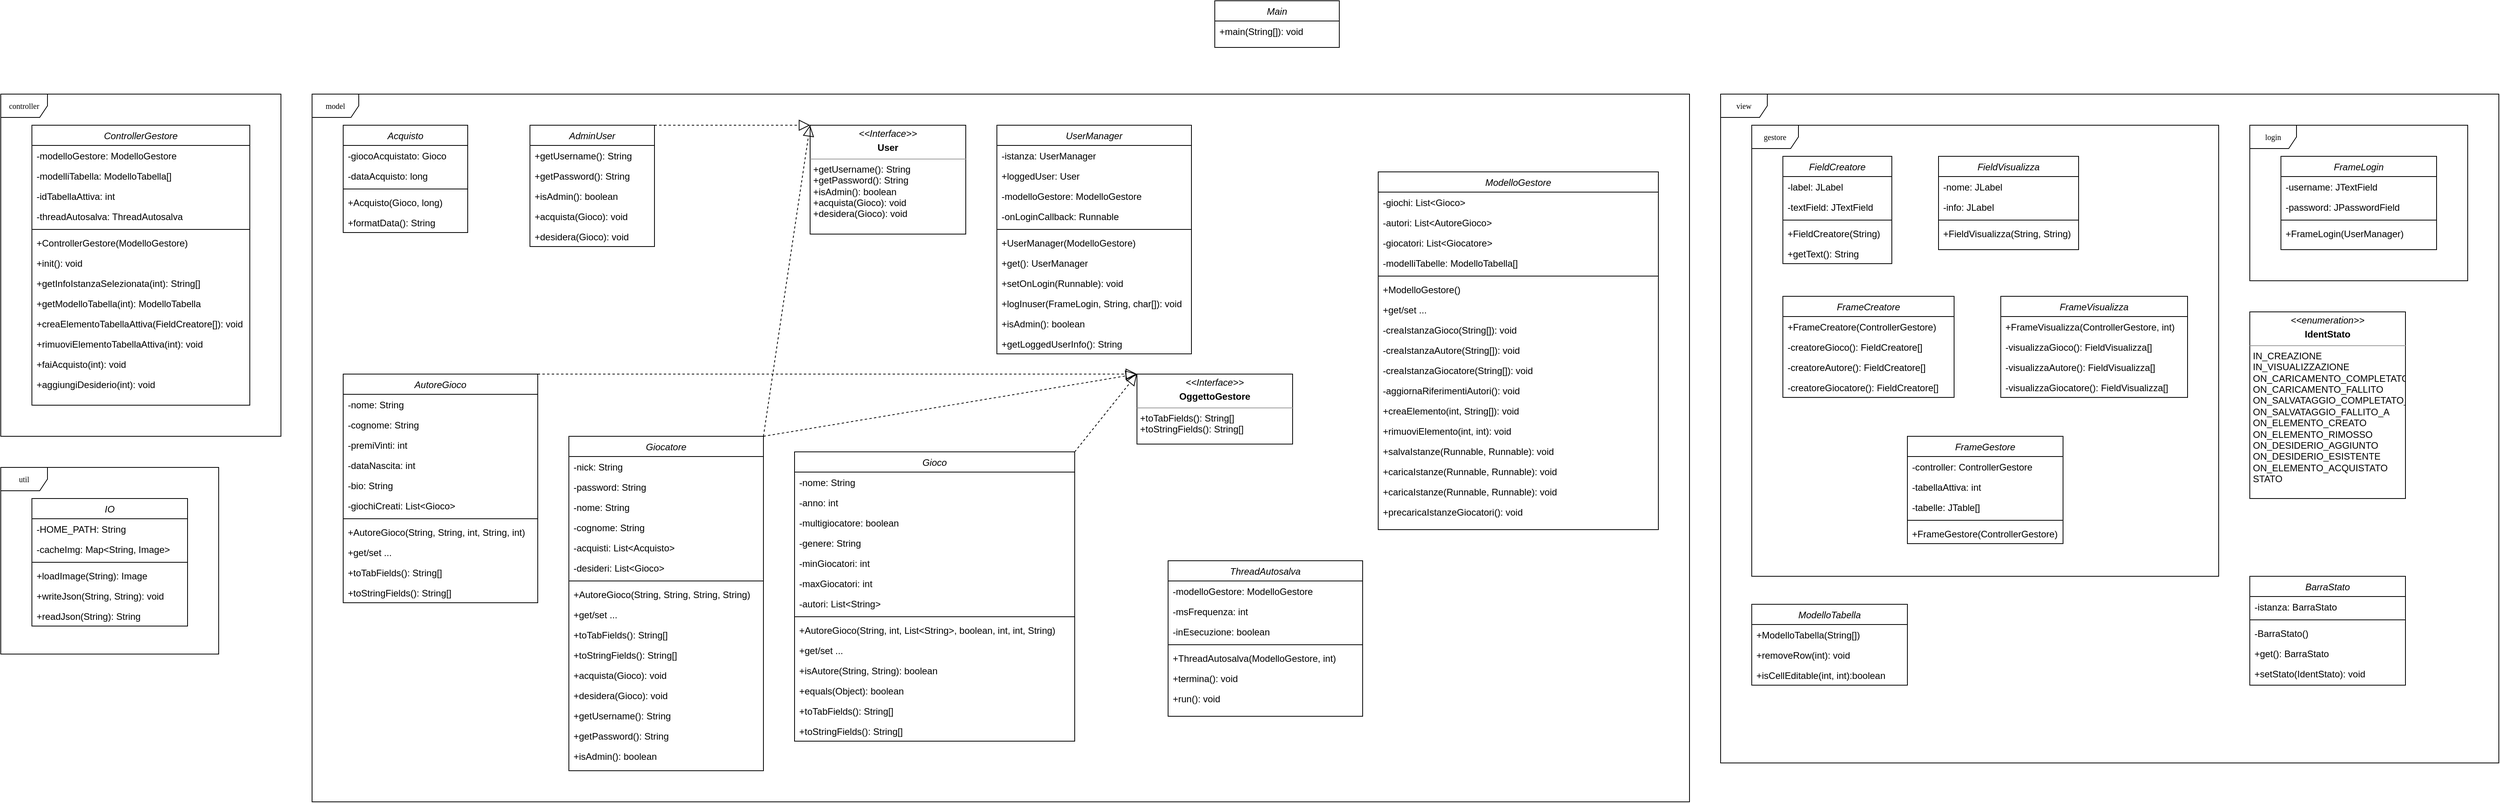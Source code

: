 <mxfile version="21.6.5" type="device">
  <diagram name="Page-1" id="c4acf3e9-155e-7222-9cf6-157b1a14988f">
    <mxGraphModel dx="4120" dy="2102" grid="1" gridSize="10" guides="1" tooltips="1" connect="1" arrows="1" fold="1" page="1" pageScale="1" pageWidth="850" pageHeight="1100" background="none" math="0" shadow="0">
      <root>
        <mxCell id="0" />
        <mxCell id="1" parent="0" />
        <mxCell id="17acba5748e5396b-1" value="view" style="shape=umlFrame;whiteSpace=wrap;html=1;rounded=0;shadow=0;comic=0;labelBackgroundColor=none;strokeWidth=1;fontFamily=Verdana;fontSize=10;align=center;" parent="1" vertex="1">
          <mxGeometry x="2310" y="160" width="1000" height="860" as="geometry" />
        </mxCell>
        <mxCell id="V0L1piygFVYsYo5sQdoZ-9" value="model" style="shape=umlFrame;whiteSpace=wrap;html=1;rounded=0;shadow=0;comic=0;labelBackgroundColor=none;strokeWidth=1;fontFamily=Verdana;fontSize=10;align=center;" vertex="1" parent="1">
          <mxGeometry x="500" y="160" width="1770" height="910" as="geometry" />
        </mxCell>
        <mxCell id="V0L1piygFVYsYo5sQdoZ-10" value="controller" style="shape=umlFrame;whiteSpace=wrap;html=1;rounded=0;shadow=0;comic=0;labelBackgroundColor=none;strokeWidth=1;fontFamily=Verdana;fontSize=10;align=center;" vertex="1" parent="1">
          <mxGeometry x="100" y="160" width="360" height="440" as="geometry" />
        </mxCell>
        <mxCell id="V0L1piygFVYsYo5sQdoZ-11" value="util" style="shape=umlFrame;whiteSpace=wrap;html=1;rounded=0;shadow=0;comic=0;labelBackgroundColor=none;strokeWidth=1;fontFamily=Verdana;fontSize=10;align=center;" vertex="1" parent="1">
          <mxGeometry x="100" y="640" width="280" height="240" as="geometry" />
        </mxCell>
        <mxCell id="V0L1piygFVYsYo5sQdoZ-12" value="gestore" style="shape=umlFrame;whiteSpace=wrap;html=1;rounded=0;shadow=0;comic=0;labelBackgroundColor=none;strokeWidth=1;fontFamily=Verdana;fontSize=10;align=center;" vertex="1" parent="1">
          <mxGeometry x="2350" y="200" width="600" height="580" as="geometry" />
        </mxCell>
        <mxCell id="V0L1piygFVYsYo5sQdoZ-13" value="login" style="shape=umlFrame;whiteSpace=wrap;html=1;rounded=0;shadow=0;comic=0;labelBackgroundColor=none;strokeWidth=1;fontFamily=Verdana;fontSize=10;align=center;" vertex="1" parent="1">
          <mxGeometry x="2990" y="200" width="280" height="200" as="geometry" />
        </mxCell>
        <mxCell id="V0L1piygFVYsYo5sQdoZ-24" value="Main" style="swimlane;fontStyle=2;align=center;verticalAlign=top;childLayout=stackLayout;horizontal=1;startSize=26;horizontalStack=0;resizeParent=1;resizeLast=0;collapsible=1;marginBottom=0;rounded=0;shadow=0;strokeWidth=1;" vertex="1" parent="1">
          <mxGeometry x="1660" y="40" width="160" height="60" as="geometry">
            <mxRectangle x="230" y="140" width="160" height="26" as="alternateBounds" />
          </mxGeometry>
        </mxCell>
        <mxCell id="V0L1piygFVYsYo5sQdoZ-28" value="+main(String[]): void" style="text;align=left;verticalAlign=top;spacingLeft=4;spacingRight=4;overflow=hidden;rotatable=0;points=[[0,0.5],[1,0.5]];portConstraint=eastwest;" vertex="1" parent="V0L1piygFVYsYo5sQdoZ-24">
          <mxGeometry y="26" width="160" height="26" as="geometry" />
        </mxCell>
        <mxCell id="V0L1piygFVYsYo5sQdoZ-29" value="ControllerGestore" style="swimlane;fontStyle=2;align=center;verticalAlign=top;childLayout=stackLayout;horizontal=1;startSize=26;horizontalStack=0;resizeParent=1;resizeLast=0;collapsible=1;marginBottom=0;rounded=0;shadow=0;strokeWidth=1;" vertex="1" parent="1">
          <mxGeometry x="140" y="200" width="280" height="360" as="geometry">
            <mxRectangle x="230" y="140" width="160" height="26" as="alternateBounds" />
          </mxGeometry>
        </mxCell>
        <mxCell id="V0L1piygFVYsYo5sQdoZ-30" value="-modelloGestore: ModelloGestore" style="text;align=left;verticalAlign=top;spacingLeft=4;spacingRight=4;overflow=hidden;rotatable=0;points=[[0,0.5],[1,0.5]];portConstraint=eastwest;" vertex="1" parent="V0L1piygFVYsYo5sQdoZ-29">
          <mxGeometry y="26" width="280" height="26" as="geometry" />
        </mxCell>
        <mxCell id="V0L1piygFVYsYo5sQdoZ-31" value="-modelliTabella: ModelloTabella[]" style="text;align=left;verticalAlign=top;spacingLeft=4;spacingRight=4;overflow=hidden;rotatable=0;points=[[0,0.5],[1,0.5]];portConstraint=eastwest;rounded=0;shadow=0;html=0;" vertex="1" parent="V0L1piygFVYsYo5sQdoZ-29">
          <mxGeometry y="52" width="280" height="26" as="geometry" />
        </mxCell>
        <mxCell id="V0L1piygFVYsYo5sQdoZ-34" value="-idTabellaAttiva: int" style="text;align=left;verticalAlign=top;spacingLeft=4;spacingRight=4;overflow=hidden;rotatable=0;points=[[0,0.5],[1,0.5]];portConstraint=eastwest;rounded=0;shadow=0;html=0;" vertex="1" parent="V0L1piygFVYsYo5sQdoZ-29">
          <mxGeometry y="78" width="280" height="26" as="geometry" />
        </mxCell>
        <mxCell id="V0L1piygFVYsYo5sQdoZ-35" value="-threadAutosalva: ThreadAutosalva" style="text;align=left;verticalAlign=top;spacingLeft=4;spacingRight=4;overflow=hidden;rotatable=0;points=[[0,0.5],[1,0.5]];portConstraint=eastwest;rounded=0;shadow=0;html=0;" vertex="1" parent="V0L1piygFVYsYo5sQdoZ-29">
          <mxGeometry y="104" width="280" height="26" as="geometry" />
        </mxCell>
        <mxCell id="V0L1piygFVYsYo5sQdoZ-32" value="" style="line;html=1;strokeWidth=1;align=left;verticalAlign=middle;spacingTop=-1;spacingLeft=3;spacingRight=3;rotatable=0;labelPosition=right;points=[];portConstraint=eastwest;" vertex="1" parent="V0L1piygFVYsYo5sQdoZ-29">
          <mxGeometry y="130" width="280" height="8" as="geometry" />
        </mxCell>
        <mxCell id="V0L1piygFVYsYo5sQdoZ-33" value="+ControllerGestore(ModelloGestore)" style="text;align=left;verticalAlign=top;spacingLeft=4;spacingRight=4;overflow=hidden;rotatable=0;points=[[0,0.5],[1,0.5]];portConstraint=eastwest;" vertex="1" parent="V0L1piygFVYsYo5sQdoZ-29">
          <mxGeometry y="138" width="280" height="26" as="geometry" />
        </mxCell>
        <mxCell id="V0L1piygFVYsYo5sQdoZ-36" value="+init(): void" style="text;align=left;verticalAlign=top;spacingLeft=4;spacingRight=4;overflow=hidden;rotatable=0;points=[[0,0.5],[1,0.5]];portConstraint=eastwest;" vertex="1" parent="V0L1piygFVYsYo5sQdoZ-29">
          <mxGeometry y="164" width="280" height="26" as="geometry" />
        </mxCell>
        <mxCell id="V0L1piygFVYsYo5sQdoZ-38" value="+getInfoIstanzaSelezionata(int): String[]" style="text;align=left;verticalAlign=top;spacingLeft=4;spacingRight=4;overflow=hidden;rotatable=0;points=[[0,0.5],[1,0.5]];portConstraint=eastwest;" vertex="1" parent="V0L1piygFVYsYo5sQdoZ-29">
          <mxGeometry y="190" width="280" height="26" as="geometry" />
        </mxCell>
        <mxCell id="V0L1piygFVYsYo5sQdoZ-39" value="+getModelloTabella(int): ModelloTabella" style="text;align=left;verticalAlign=top;spacingLeft=4;spacingRight=4;overflow=hidden;rotatable=0;points=[[0,0.5],[1,0.5]];portConstraint=eastwest;" vertex="1" parent="V0L1piygFVYsYo5sQdoZ-29">
          <mxGeometry y="216" width="280" height="26" as="geometry" />
        </mxCell>
        <mxCell id="V0L1piygFVYsYo5sQdoZ-40" value="+creaElementoTabellaAttiva(FieldCreatore[]): void" style="text;align=left;verticalAlign=top;spacingLeft=4;spacingRight=4;overflow=hidden;rotatable=0;points=[[0,0.5],[1,0.5]];portConstraint=eastwest;" vertex="1" parent="V0L1piygFVYsYo5sQdoZ-29">
          <mxGeometry y="242" width="280" height="26" as="geometry" />
        </mxCell>
        <mxCell id="V0L1piygFVYsYo5sQdoZ-43" value="+rimuoviElementoTabellaAttiva(int): void" style="text;align=left;verticalAlign=top;spacingLeft=4;spacingRight=4;overflow=hidden;rotatable=0;points=[[0,0.5],[1,0.5]];portConstraint=eastwest;" vertex="1" parent="V0L1piygFVYsYo5sQdoZ-29">
          <mxGeometry y="268" width="280" height="26" as="geometry" />
        </mxCell>
        <mxCell id="V0L1piygFVYsYo5sQdoZ-44" value="+faiAcquisto(int): void" style="text;align=left;verticalAlign=top;spacingLeft=4;spacingRight=4;overflow=hidden;rotatable=0;points=[[0,0.5],[1,0.5]];portConstraint=eastwest;" vertex="1" parent="V0L1piygFVYsYo5sQdoZ-29">
          <mxGeometry y="294" width="280" height="26" as="geometry" />
        </mxCell>
        <mxCell id="V0L1piygFVYsYo5sQdoZ-45" value="+aggiungiDesiderio(int): void" style="text;align=left;verticalAlign=top;spacingLeft=4;spacingRight=4;overflow=hidden;rotatable=0;points=[[0,0.5],[1,0.5]];portConstraint=eastwest;" vertex="1" parent="V0L1piygFVYsYo5sQdoZ-29">
          <mxGeometry y="320" width="280" height="26" as="geometry" />
        </mxCell>
        <mxCell id="V0L1piygFVYsYo5sQdoZ-46" value="Acquisto" style="swimlane;fontStyle=2;align=center;verticalAlign=top;childLayout=stackLayout;horizontal=1;startSize=26;horizontalStack=0;resizeParent=1;resizeLast=0;collapsible=1;marginBottom=0;rounded=0;shadow=0;strokeWidth=1;" vertex="1" parent="1">
          <mxGeometry x="540" y="200" width="160" height="138" as="geometry">
            <mxRectangle x="230" y="140" width="160" height="26" as="alternateBounds" />
          </mxGeometry>
        </mxCell>
        <mxCell id="V0L1piygFVYsYo5sQdoZ-47" value="-giocoAcquistato: Gioco" style="text;align=left;verticalAlign=top;spacingLeft=4;spacingRight=4;overflow=hidden;rotatable=0;points=[[0,0.5],[1,0.5]];portConstraint=eastwest;" vertex="1" parent="V0L1piygFVYsYo5sQdoZ-46">
          <mxGeometry y="26" width="160" height="26" as="geometry" />
        </mxCell>
        <mxCell id="V0L1piygFVYsYo5sQdoZ-48" value="-dataAcquisto: long" style="text;align=left;verticalAlign=top;spacingLeft=4;spacingRight=4;overflow=hidden;rotatable=0;points=[[0,0.5],[1,0.5]];portConstraint=eastwest;rounded=0;shadow=0;html=0;" vertex="1" parent="V0L1piygFVYsYo5sQdoZ-46">
          <mxGeometry y="52" width="160" height="26" as="geometry" />
        </mxCell>
        <mxCell id="V0L1piygFVYsYo5sQdoZ-49" value="" style="line;html=1;strokeWidth=1;align=left;verticalAlign=middle;spacingTop=-1;spacingLeft=3;spacingRight=3;rotatable=0;labelPosition=right;points=[];portConstraint=eastwest;" vertex="1" parent="V0L1piygFVYsYo5sQdoZ-46">
          <mxGeometry y="78" width="160" height="8" as="geometry" />
        </mxCell>
        <mxCell id="V0L1piygFVYsYo5sQdoZ-50" value="+Acquisto(Gioco, long)" style="text;align=left;verticalAlign=top;spacingLeft=4;spacingRight=4;overflow=hidden;rotatable=0;points=[[0,0.5],[1,0.5]];portConstraint=eastwest;" vertex="1" parent="V0L1piygFVYsYo5sQdoZ-46">
          <mxGeometry y="86" width="160" height="26" as="geometry" />
        </mxCell>
        <mxCell id="V0L1piygFVYsYo5sQdoZ-51" value="+formatData(): String" style="text;align=left;verticalAlign=top;spacingLeft=4;spacingRight=4;overflow=hidden;rotatable=0;points=[[0,0.5],[1,0.5]];portConstraint=eastwest;" vertex="1" parent="V0L1piygFVYsYo5sQdoZ-46">
          <mxGeometry y="112" width="160" height="26" as="geometry" />
        </mxCell>
        <mxCell id="V0L1piygFVYsYo5sQdoZ-53" value="AdminUser" style="swimlane;fontStyle=2;align=center;verticalAlign=top;childLayout=stackLayout;horizontal=1;startSize=26;horizontalStack=0;resizeParent=1;resizeLast=0;collapsible=1;marginBottom=0;rounded=0;shadow=0;strokeWidth=1;" vertex="1" parent="1">
          <mxGeometry x="780" y="200" width="160" height="156" as="geometry">
            <mxRectangle x="230" y="140" width="160" height="26" as="alternateBounds" />
          </mxGeometry>
        </mxCell>
        <mxCell id="V0L1piygFVYsYo5sQdoZ-57" value="+getUsername(): String" style="text;align=left;verticalAlign=top;spacingLeft=4;spacingRight=4;overflow=hidden;rotatable=0;points=[[0,0.5],[1,0.5]];portConstraint=eastwest;" vertex="1" parent="V0L1piygFVYsYo5sQdoZ-53">
          <mxGeometry y="26" width="160" height="26" as="geometry" />
        </mxCell>
        <mxCell id="V0L1piygFVYsYo5sQdoZ-58" value="+getPassword(): String" style="text;align=left;verticalAlign=top;spacingLeft=4;spacingRight=4;overflow=hidden;rotatable=0;points=[[0,0.5],[1,0.5]];portConstraint=eastwest;" vertex="1" parent="V0L1piygFVYsYo5sQdoZ-53">
          <mxGeometry y="52" width="160" height="26" as="geometry" />
        </mxCell>
        <mxCell id="V0L1piygFVYsYo5sQdoZ-61" value="+isAdmin(): boolean" style="text;align=left;verticalAlign=top;spacingLeft=4;spacingRight=4;overflow=hidden;rotatable=0;points=[[0,0.5],[1,0.5]];portConstraint=eastwest;" vertex="1" parent="V0L1piygFVYsYo5sQdoZ-53">
          <mxGeometry y="78" width="160" height="26" as="geometry" />
        </mxCell>
        <mxCell id="V0L1piygFVYsYo5sQdoZ-62" value="+acquista(Gioco): void" style="text;align=left;verticalAlign=top;spacingLeft=4;spacingRight=4;overflow=hidden;rotatable=0;points=[[0,0.5],[1,0.5]];portConstraint=eastwest;" vertex="1" parent="V0L1piygFVYsYo5sQdoZ-53">
          <mxGeometry y="104" width="160" height="26" as="geometry" />
        </mxCell>
        <mxCell id="V0L1piygFVYsYo5sQdoZ-63" value="+desidera(Gioco): void" style="text;align=left;verticalAlign=top;spacingLeft=4;spacingRight=4;overflow=hidden;rotatable=0;points=[[0,0.5],[1,0.5]];portConstraint=eastwest;" vertex="1" parent="V0L1piygFVYsYo5sQdoZ-53">
          <mxGeometry y="130" width="160" height="26" as="geometry" />
        </mxCell>
        <mxCell id="V0L1piygFVYsYo5sQdoZ-59" value="&lt;p style=&quot;margin:0px;margin-top:4px;text-align:center;&quot;&gt;&lt;i&gt;&amp;lt;&amp;lt;Interface&amp;gt;&amp;gt;&lt;/i&gt;&lt;/p&gt;&lt;p style=&quot;margin:0px;margin-top:4px;text-align:center;&quot;&gt;&lt;b&gt;User&lt;/b&gt;&lt;br&gt;&lt;/p&gt;&lt;hr size=&quot;1&quot;&gt;&lt;p style=&quot;margin:0px;margin-left:4px;&quot;&gt;+getUsername(): String&lt;br&gt;+getPassword(): String&lt;/p&gt;&lt;p style=&quot;margin:0px;margin-left:4px;&quot;&gt;+isAdmin(): boolean&lt;/p&gt;&lt;p style=&quot;margin:0px;margin-left:4px;&quot;&gt;+acquista(Gioco): void&lt;/p&gt;&lt;p style=&quot;margin:0px;margin-left:4px;&quot;&gt;+desidera(Gioco): void&lt;br&gt;&lt;/p&gt;" style="verticalAlign=top;align=left;overflow=fill;fontSize=12;fontFamily=Helvetica;html=1;rounded=0;shadow=0;comic=0;labelBackgroundColor=none;strokeWidth=1" vertex="1" parent="1">
          <mxGeometry x="1140" y="200" width="200" height="140" as="geometry" />
        </mxCell>
        <mxCell id="V0L1piygFVYsYo5sQdoZ-60" value="" style="endArrow=block;dashed=1;endFill=0;endSize=12;html=1;rounded=0;exitX=1;exitY=0;exitDx=0;exitDy=0;entryX=0;entryY=0;entryDx=0;entryDy=0;" edge="1" parent="1" source="V0L1piygFVYsYo5sQdoZ-53" target="V0L1piygFVYsYo5sQdoZ-59">
          <mxGeometry width="160" relative="1" as="geometry">
            <mxPoint x="820" y="400" as="sourcePoint" />
            <mxPoint x="980" y="400" as="targetPoint" />
          </mxGeometry>
        </mxCell>
        <mxCell id="V0L1piygFVYsYo5sQdoZ-64" value="AutoreGioco" style="swimlane;fontStyle=2;align=center;verticalAlign=top;childLayout=stackLayout;horizontal=1;startSize=26;horizontalStack=0;resizeParent=1;resizeLast=0;collapsible=1;marginBottom=0;rounded=0;shadow=0;strokeWidth=1;" vertex="1" parent="1">
          <mxGeometry x="540" y="520" width="250" height="294" as="geometry">
            <mxRectangle x="230" y="140" width="160" height="26" as="alternateBounds" />
          </mxGeometry>
        </mxCell>
        <mxCell id="V0L1piygFVYsYo5sQdoZ-66" value="-nome: String" style="text;align=left;verticalAlign=top;spacingLeft=4;spacingRight=4;overflow=hidden;rotatable=0;points=[[0,0.5],[1,0.5]];portConstraint=eastwest;rounded=0;shadow=0;html=0;" vertex="1" parent="V0L1piygFVYsYo5sQdoZ-64">
          <mxGeometry y="26" width="250" height="26" as="geometry" />
        </mxCell>
        <mxCell id="V0L1piygFVYsYo5sQdoZ-70" value="-cognome: String" style="text;align=left;verticalAlign=top;spacingLeft=4;spacingRight=4;overflow=hidden;rotatable=0;points=[[0,0.5],[1,0.5]];portConstraint=eastwest;rounded=0;shadow=0;html=0;" vertex="1" parent="V0L1piygFVYsYo5sQdoZ-64">
          <mxGeometry y="52" width="250" height="26" as="geometry" />
        </mxCell>
        <mxCell id="V0L1piygFVYsYo5sQdoZ-71" value="-premiVinti: int" style="text;align=left;verticalAlign=top;spacingLeft=4;spacingRight=4;overflow=hidden;rotatable=0;points=[[0,0.5],[1,0.5]];portConstraint=eastwest;rounded=0;shadow=0;html=0;" vertex="1" parent="V0L1piygFVYsYo5sQdoZ-64">
          <mxGeometry y="78" width="250" height="26" as="geometry" />
        </mxCell>
        <mxCell id="V0L1piygFVYsYo5sQdoZ-72" value="-dataNascita: int" style="text;align=left;verticalAlign=top;spacingLeft=4;spacingRight=4;overflow=hidden;rotatable=0;points=[[0,0.5],[1,0.5]];portConstraint=eastwest;rounded=0;shadow=0;html=0;" vertex="1" parent="V0L1piygFVYsYo5sQdoZ-64">
          <mxGeometry y="104" width="250" height="26" as="geometry" />
        </mxCell>
        <mxCell id="V0L1piygFVYsYo5sQdoZ-73" value="-bio: String" style="text;align=left;verticalAlign=top;spacingLeft=4;spacingRight=4;overflow=hidden;rotatable=0;points=[[0,0.5],[1,0.5]];portConstraint=eastwest;rounded=0;shadow=0;html=0;" vertex="1" parent="V0L1piygFVYsYo5sQdoZ-64">
          <mxGeometry y="130" width="250" height="26" as="geometry" />
        </mxCell>
        <mxCell id="V0L1piygFVYsYo5sQdoZ-74" value="-giochiCreati: List&lt;Gioco&gt;" style="text;align=left;verticalAlign=top;spacingLeft=4;spacingRight=4;overflow=hidden;rotatable=0;points=[[0,0.5],[1,0.5]];portConstraint=eastwest;rounded=0;shadow=0;html=0;" vertex="1" parent="V0L1piygFVYsYo5sQdoZ-64">
          <mxGeometry y="156" width="250" height="26" as="geometry" />
        </mxCell>
        <mxCell id="V0L1piygFVYsYo5sQdoZ-67" value="" style="line;html=1;strokeWidth=1;align=left;verticalAlign=middle;spacingTop=-1;spacingLeft=3;spacingRight=3;rotatable=0;labelPosition=right;points=[];portConstraint=eastwest;" vertex="1" parent="V0L1piygFVYsYo5sQdoZ-64">
          <mxGeometry y="182" width="250" height="8" as="geometry" />
        </mxCell>
        <mxCell id="V0L1piygFVYsYo5sQdoZ-68" value="+AutoreGioco(String, String, int, String, int)" style="text;align=left;verticalAlign=top;spacingLeft=4;spacingRight=4;overflow=hidden;rotatable=0;points=[[0,0.5],[1,0.5]];portConstraint=eastwest;" vertex="1" parent="V0L1piygFVYsYo5sQdoZ-64">
          <mxGeometry y="190" width="250" height="26" as="geometry" />
        </mxCell>
        <mxCell id="V0L1piygFVYsYo5sQdoZ-75" value="+get/set ..." style="text;align=left;verticalAlign=top;spacingLeft=4;spacingRight=4;overflow=hidden;rotatable=0;points=[[0,0.5],[1,0.5]];portConstraint=eastwest;" vertex="1" parent="V0L1piygFVYsYo5sQdoZ-64">
          <mxGeometry y="216" width="250" height="26" as="geometry" />
        </mxCell>
        <mxCell id="V0L1piygFVYsYo5sQdoZ-76" value="+toTabFields(): String[]" style="text;align=left;verticalAlign=top;spacingLeft=4;spacingRight=4;overflow=hidden;rotatable=0;points=[[0,0.5],[1,0.5]];portConstraint=eastwest;" vertex="1" parent="V0L1piygFVYsYo5sQdoZ-64">
          <mxGeometry y="242" width="250" height="26" as="geometry" />
        </mxCell>
        <mxCell id="V0L1piygFVYsYo5sQdoZ-77" value="+toStringFields(): String[]" style="text;align=left;verticalAlign=top;spacingLeft=4;spacingRight=4;overflow=hidden;rotatable=0;points=[[0,0.5],[1,0.5]];portConstraint=eastwest;" vertex="1" parent="V0L1piygFVYsYo5sQdoZ-64">
          <mxGeometry y="268" width="250" height="26" as="geometry" />
        </mxCell>
        <mxCell id="V0L1piygFVYsYo5sQdoZ-78" value="&lt;p style=&quot;margin:0px;margin-top:4px;text-align:center;&quot;&gt;&lt;i&gt;&amp;lt;&amp;lt;Interface&amp;gt;&amp;gt;&lt;/i&gt;&lt;/p&gt;&lt;p style=&quot;margin:0px;margin-top:4px;text-align:center;&quot;&gt;&lt;b&gt;OggettoGestore&lt;/b&gt;&lt;br&gt;&lt;/p&gt;&lt;hr size=&quot;1&quot;&gt;&lt;p style=&quot;margin:0px;margin-left:4px;&quot;&gt;+toTabFields(): String[]&lt;br&gt;+toStringFields(): String[]&lt;/p&gt;" style="verticalAlign=top;align=left;overflow=fill;fontSize=12;fontFamily=Helvetica;html=1;rounded=0;shadow=0;comic=0;labelBackgroundColor=none;strokeWidth=1" vertex="1" parent="1">
          <mxGeometry x="1560" y="520" width="200" height="90" as="geometry" />
        </mxCell>
        <mxCell id="V0L1piygFVYsYo5sQdoZ-79" value="" style="endArrow=block;dashed=1;endFill=0;endSize=12;html=1;rounded=0;exitX=1;exitY=0;exitDx=0;exitDy=0;entryX=0;entryY=0;entryDx=0;entryDy=0;" edge="1" parent="1" source="V0L1piygFVYsYo5sQdoZ-64" target="V0L1piygFVYsYo5sQdoZ-78">
          <mxGeometry width="160" relative="1" as="geometry">
            <mxPoint x="890" y="240" as="sourcePoint" />
            <mxPoint x="950" y="210" as="targetPoint" />
          </mxGeometry>
        </mxCell>
        <mxCell id="V0L1piygFVYsYo5sQdoZ-80" value="Giocatore" style="swimlane;fontStyle=2;align=center;verticalAlign=top;childLayout=stackLayout;horizontal=1;startSize=26;horizontalStack=0;resizeParent=1;resizeLast=0;collapsible=1;marginBottom=0;rounded=0;shadow=0;strokeWidth=1;" vertex="1" parent="1">
          <mxGeometry x="830" y="600" width="250" height="430" as="geometry">
            <mxRectangle x="230" y="140" width="160" height="26" as="alternateBounds" />
          </mxGeometry>
        </mxCell>
        <mxCell id="V0L1piygFVYsYo5sQdoZ-81" value="-nick: String" style="text;align=left;verticalAlign=top;spacingLeft=4;spacingRight=4;overflow=hidden;rotatable=0;points=[[0,0.5],[1,0.5]];portConstraint=eastwest;rounded=0;shadow=0;html=0;" vertex="1" parent="V0L1piygFVYsYo5sQdoZ-80">
          <mxGeometry y="26" width="250" height="26" as="geometry" />
        </mxCell>
        <mxCell id="V0L1piygFVYsYo5sQdoZ-82" value="-password: String" style="text;align=left;verticalAlign=top;spacingLeft=4;spacingRight=4;overflow=hidden;rotatable=0;points=[[0,0.5],[1,0.5]];portConstraint=eastwest;rounded=0;shadow=0;html=0;" vertex="1" parent="V0L1piygFVYsYo5sQdoZ-80">
          <mxGeometry y="52" width="250" height="26" as="geometry" />
        </mxCell>
        <mxCell id="V0L1piygFVYsYo5sQdoZ-83" value="-nome: String" style="text;align=left;verticalAlign=top;spacingLeft=4;spacingRight=4;overflow=hidden;rotatable=0;points=[[0,0.5],[1,0.5]];portConstraint=eastwest;rounded=0;shadow=0;html=0;" vertex="1" parent="V0L1piygFVYsYo5sQdoZ-80">
          <mxGeometry y="78" width="250" height="26" as="geometry" />
        </mxCell>
        <mxCell id="V0L1piygFVYsYo5sQdoZ-84" value="-cognome: String" style="text;align=left;verticalAlign=top;spacingLeft=4;spacingRight=4;overflow=hidden;rotatable=0;points=[[0,0.5],[1,0.5]];portConstraint=eastwest;rounded=0;shadow=0;html=0;" vertex="1" parent="V0L1piygFVYsYo5sQdoZ-80">
          <mxGeometry y="104" width="250" height="26" as="geometry" />
        </mxCell>
        <mxCell id="V0L1piygFVYsYo5sQdoZ-85" value="-acquisti: List&lt;Acquisto&gt;" style="text;align=left;verticalAlign=top;spacingLeft=4;spacingRight=4;overflow=hidden;rotatable=0;points=[[0,0.5],[1,0.5]];portConstraint=eastwest;rounded=0;shadow=0;html=0;" vertex="1" parent="V0L1piygFVYsYo5sQdoZ-80">
          <mxGeometry y="130" width="250" height="26" as="geometry" />
        </mxCell>
        <mxCell id="V0L1piygFVYsYo5sQdoZ-86" value="-desideri: List&lt;Gioco&gt;" style="text;align=left;verticalAlign=top;spacingLeft=4;spacingRight=4;overflow=hidden;rotatable=0;points=[[0,0.5],[1,0.5]];portConstraint=eastwest;rounded=0;shadow=0;html=0;" vertex="1" parent="V0L1piygFVYsYo5sQdoZ-80">
          <mxGeometry y="156" width="250" height="26" as="geometry" />
        </mxCell>
        <mxCell id="V0L1piygFVYsYo5sQdoZ-87" value="" style="line;html=1;strokeWidth=1;align=left;verticalAlign=middle;spacingTop=-1;spacingLeft=3;spacingRight=3;rotatable=0;labelPosition=right;points=[];portConstraint=eastwest;" vertex="1" parent="V0L1piygFVYsYo5sQdoZ-80">
          <mxGeometry y="182" width="250" height="8" as="geometry" />
        </mxCell>
        <mxCell id="V0L1piygFVYsYo5sQdoZ-88" value="+AutoreGioco(String, String, String, String)" style="text;align=left;verticalAlign=top;spacingLeft=4;spacingRight=4;overflow=hidden;rotatable=0;points=[[0,0.5],[1,0.5]];portConstraint=eastwest;" vertex="1" parent="V0L1piygFVYsYo5sQdoZ-80">
          <mxGeometry y="190" width="250" height="26" as="geometry" />
        </mxCell>
        <mxCell id="V0L1piygFVYsYo5sQdoZ-89" value="+get/set ..." style="text;align=left;verticalAlign=top;spacingLeft=4;spacingRight=4;overflow=hidden;rotatable=0;points=[[0,0.5],[1,0.5]];portConstraint=eastwest;" vertex="1" parent="V0L1piygFVYsYo5sQdoZ-80">
          <mxGeometry y="216" width="250" height="26" as="geometry" />
        </mxCell>
        <mxCell id="V0L1piygFVYsYo5sQdoZ-90" value="+toTabFields(): String[]" style="text;align=left;verticalAlign=top;spacingLeft=4;spacingRight=4;overflow=hidden;rotatable=0;points=[[0,0.5],[1,0.5]];portConstraint=eastwest;" vertex="1" parent="V0L1piygFVYsYo5sQdoZ-80">
          <mxGeometry y="242" width="250" height="26" as="geometry" />
        </mxCell>
        <mxCell id="V0L1piygFVYsYo5sQdoZ-91" value="+toStringFields(): String[]" style="text;align=left;verticalAlign=top;spacingLeft=4;spacingRight=4;overflow=hidden;rotatable=0;points=[[0,0.5],[1,0.5]];portConstraint=eastwest;" vertex="1" parent="V0L1piygFVYsYo5sQdoZ-80">
          <mxGeometry y="268" width="250" height="26" as="geometry" />
        </mxCell>
        <mxCell id="V0L1piygFVYsYo5sQdoZ-106" value="+acquista(Gioco): void" style="text;align=left;verticalAlign=top;spacingLeft=4;spacingRight=4;overflow=hidden;rotatable=0;points=[[0,0.5],[1,0.5]];portConstraint=eastwest;" vertex="1" parent="V0L1piygFVYsYo5sQdoZ-80">
          <mxGeometry y="294" width="250" height="26" as="geometry" />
        </mxCell>
        <mxCell id="V0L1piygFVYsYo5sQdoZ-107" value="+desidera(Gioco): void" style="text;align=left;verticalAlign=top;spacingLeft=4;spacingRight=4;overflow=hidden;rotatable=0;points=[[0,0.5],[1,0.5]];portConstraint=eastwest;" vertex="1" parent="V0L1piygFVYsYo5sQdoZ-80">
          <mxGeometry y="320" width="250" height="26" as="geometry" />
        </mxCell>
        <mxCell id="V0L1piygFVYsYo5sQdoZ-108" value="+getUsername(): String" style="text;align=left;verticalAlign=top;spacingLeft=4;spacingRight=4;overflow=hidden;rotatable=0;points=[[0,0.5],[1,0.5]];portConstraint=eastwest;" vertex="1" parent="V0L1piygFVYsYo5sQdoZ-80">
          <mxGeometry y="346" width="250" height="26" as="geometry" />
        </mxCell>
        <mxCell id="V0L1piygFVYsYo5sQdoZ-109" value="+getPassword(): String" style="text;align=left;verticalAlign=top;spacingLeft=4;spacingRight=4;overflow=hidden;rotatable=0;points=[[0,0.5],[1,0.5]];portConstraint=eastwest;" vertex="1" parent="V0L1piygFVYsYo5sQdoZ-80">
          <mxGeometry y="372" width="250" height="26" as="geometry" />
        </mxCell>
        <mxCell id="V0L1piygFVYsYo5sQdoZ-110" value="+isAdmin(): boolean" style="text;align=left;verticalAlign=top;spacingLeft=4;spacingRight=4;overflow=hidden;rotatable=0;points=[[0,0.5],[1,0.5]];portConstraint=eastwest;" vertex="1" parent="V0L1piygFVYsYo5sQdoZ-80">
          <mxGeometry y="398" width="250" height="26" as="geometry" />
        </mxCell>
        <mxCell id="V0L1piygFVYsYo5sQdoZ-104" value="" style="endArrow=block;dashed=1;endFill=0;endSize=12;html=1;rounded=0;exitX=1;exitY=0;exitDx=0;exitDy=0;entryX=0;entryY=0;entryDx=0;entryDy=0;" edge="1" parent="1" source="V0L1piygFVYsYo5sQdoZ-80" target="V0L1piygFVYsYo5sQdoZ-78">
          <mxGeometry width="160" relative="1" as="geometry">
            <mxPoint x="800" y="410" as="sourcePoint" />
            <mxPoint x="1230" y="410" as="targetPoint" />
          </mxGeometry>
        </mxCell>
        <mxCell id="V0L1piygFVYsYo5sQdoZ-105" value="" style="endArrow=block;dashed=1;endFill=0;endSize=12;html=1;rounded=0;exitX=1;exitY=0;exitDx=0;exitDy=0;entryX=0;entryY=0;entryDx=0;entryDy=0;" edge="1" parent="1" source="V0L1piygFVYsYo5sQdoZ-80" target="V0L1piygFVYsYo5sQdoZ-59">
          <mxGeometry width="160" relative="1" as="geometry">
            <mxPoint x="810" y="420" as="sourcePoint" />
            <mxPoint x="1240" y="420" as="targetPoint" />
          </mxGeometry>
        </mxCell>
        <mxCell id="V0L1piygFVYsYo5sQdoZ-111" value="Gioco" style="swimlane;fontStyle=2;align=center;verticalAlign=top;childLayout=stackLayout;horizontal=1;startSize=26;horizontalStack=0;resizeParent=1;resizeLast=0;collapsible=1;marginBottom=0;rounded=0;shadow=0;strokeWidth=1;" vertex="1" parent="1">
          <mxGeometry x="1120" y="620" width="360" height="372" as="geometry">
            <mxRectangle x="230" y="140" width="160" height="26" as="alternateBounds" />
          </mxGeometry>
        </mxCell>
        <mxCell id="V0L1piygFVYsYo5sQdoZ-112" value="-nome: String" style="text;align=left;verticalAlign=top;spacingLeft=4;spacingRight=4;overflow=hidden;rotatable=0;points=[[0,0.5],[1,0.5]];portConstraint=eastwest;rounded=0;shadow=0;html=0;" vertex="1" parent="V0L1piygFVYsYo5sQdoZ-111">
          <mxGeometry y="26" width="360" height="26" as="geometry" />
        </mxCell>
        <mxCell id="V0L1piygFVYsYo5sQdoZ-123" value="-anno: int" style="text;align=left;verticalAlign=top;spacingLeft=4;spacingRight=4;overflow=hidden;rotatable=0;points=[[0,0.5],[1,0.5]];portConstraint=eastwest;rounded=0;shadow=0;html=0;" vertex="1" parent="V0L1piygFVYsYo5sQdoZ-111">
          <mxGeometry y="52" width="360" height="26" as="geometry" />
        </mxCell>
        <mxCell id="V0L1piygFVYsYo5sQdoZ-113" value="-multigiocatore: boolean" style="text;align=left;verticalAlign=top;spacingLeft=4;spacingRight=4;overflow=hidden;rotatable=0;points=[[0,0.5],[1,0.5]];portConstraint=eastwest;rounded=0;shadow=0;html=0;" vertex="1" parent="V0L1piygFVYsYo5sQdoZ-111">
          <mxGeometry y="78" width="360" height="26" as="geometry" />
        </mxCell>
        <mxCell id="V0L1piygFVYsYo5sQdoZ-116" value="-genere: String" style="text;align=left;verticalAlign=top;spacingLeft=4;spacingRight=4;overflow=hidden;rotatable=0;points=[[0,0.5],[1,0.5]];portConstraint=eastwest;rounded=0;shadow=0;html=0;" vertex="1" parent="V0L1piygFVYsYo5sQdoZ-111">
          <mxGeometry y="104" width="360" height="26" as="geometry" />
        </mxCell>
        <mxCell id="V0L1piygFVYsYo5sQdoZ-117" value="-minGiocatori: int" style="text;align=left;verticalAlign=top;spacingLeft=4;spacingRight=4;overflow=hidden;rotatable=0;points=[[0,0.5],[1,0.5]];portConstraint=eastwest;rounded=0;shadow=0;html=0;" vertex="1" parent="V0L1piygFVYsYo5sQdoZ-111">
          <mxGeometry y="130" width="360" height="26" as="geometry" />
        </mxCell>
        <mxCell id="V0L1piygFVYsYo5sQdoZ-124" value="-maxGiocatori: int" style="text;align=left;verticalAlign=top;spacingLeft=4;spacingRight=4;overflow=hidden;rotatable=0;points=[[0,0.5],[1,0.5]];portConstraint=eastwest;rounded=0;shadow=0;html=0;" vertex="1" parent="V0L1piygFVYsYo5sQdoZ-111">
          <mxGeometry y="156" width="360" height="26" as="geometry" />
        </mxCell>
        <mxCell id="V0L1piygFVYsYo5sQdoZ-125" value="-autori: List&lt;String&gt;" style="text;align=left;verticalAlign=top;spacingLeft=4;spacingRight=4;overflow=hidden;rotatable=0;points=[[0,0.5],[1,0.5]];portConstraint=eastwest;rounded=0;shadow=0;html=0;" vertex="1" parent="V0L1piygFVYsYo5sQdoZ-111">
          <mxGeometry y="182" width="360" height="26" as="geometry" />
        </mxCell>
        <mxCell id="V0L1piygFVYsYo5sQdoZ-118" value="" style="line;html=1;strokeWidth=1;align=left;verticalAlign=middle;spacingTop=-1;spacingLeft=3;spacingRight=3;rotatable=0;labelPosition=right;points=[];portConstraint=eastwest;" vertex="1" parent="V0L1piygFVYsYo5sQdoZ-111">
          <mxGeometry y="208" width="360" height="8" as="geometry" />
        </mxCell>
        <mxCell id="V0L1piygFVYsYo5sQdoZ-119" value="+AutoreGioco(String, int, List&lt;String&gt;, boolean, int, int, String)" style="text;align=left;verticalAlign=top;spacingLeft=4;spacingRight=4;overflow=hidden;rotatable=0;points=[[0,0.5],[1,0.5]];portConstraint=eastwest;" vertex="1" parent="V0L1piygFVYsYo5sQdoZ-111">
          <mxGeometry y="216" width="360" height="26" as="geometry" />
        </mxCell>
        <mxCell id="V0L1piygFVYsYo5sQdoZ-120" value="+get/set ..." style="text;align=left;verticalAlign=top;spacingLeft=4;spacingRight=4;overflow=hidden;rotatable=0;points=[[0,0.5],[1,0.5]];portConstraint=eastwest;" vertex="1" parent="V0L1piygFVYsYo5sQdoZ-111">
          <mxGeometry y="242" width="360" height="26" as="geometry" />
        </mxCell>
        <mxCell id="V0L1piygFVYsYo5sQdoZ-126" value="+isAutore(String, String): boolean" style="text;align=left;verticalAlign=top;spacingLeft=4;spacingRight=4;overflow=hidden;rotatable=0;points=[[0,0.5],[1,0.5]];portConstraint=eastwest;" vertex="1" parent="V0L1piygFVYsYo5sQdoZ-111">
          <mxGeometry y="268" width="360" height="26" as="geometry" />
        </mxCell>
        <mxCell id="V0L1piygFVYsYo5sQdoZ-127" value="+equals(Object): boolean" style="text;align=left;verticalAlign=top;spacingLeft=4;spacingRight=4;overflow=hidden;rotatable=0;points=[[0,0.5],[1,0.5]];portConstraint=eastwest;" vertex="1" parent="V0L1piygFVYsYo5sQdoZ-111">
          <mxGeometry y="294" width="360" height="26" as="geometry" />
        </mxCell>
        <mxCell id="V0L1piygFVYsYo5sQdoZ-121" value="+toTabFields(): String[]" style="text;align=left;verticalAlign=top;spacingLeft=4;spacingRight=4;overflow=hidden;rotatable=0;points=[[0,0.5],[1,0.5]];portConstraint=eastwest;" vertex="1" parent="V0L1piygFVYsYo5sQdoZ-111">
          <mxGeometry y="320" width="360" height="26" as="geometry" />
        </mxCell>
        <mxCell id="V0L1piygFVYsYo5sQdoZ-122" value="+toStringFields(): String[]" style="text;align=left;verticalAlign=top;spacingLeft=4;spacingRight=4;overflow=hidden;rotatable=0;points=[[0,0.5],[1,0.5]];portConstraint=eastwest;" vertex="1" parent="V0L1piygFVYsYo5sQdoZ-111">
          <mxGeometry y="346" width="360" height="26" as="geometry" />
        </mxCell>
        <mxCell id="V0L1piygFVYsYo5sQdoZ-128" value="" style="endArrow=block;dashed=1;endFill=0;endSize=12;html=1;rounded=0;exitX=1;exitY=0;exitDx=0;exitDy=0;entryX=0;entryY=0;entryDx=0;entryDy=0;" edge="1" parent="1" source="V0L1piygFVYsYo5sQdoZ-111" target="V0L1piygFVYsYo5sQdoZ-78">
          <mxGeometry width="160" relative="1" as="geometry">
            <mxPoint x="1120" y="450" as="sourcePoint" />
            <mxPoint x="1710" y="412" as="targetPoint" />
          </mxGeometry>
        </mxCell>
        <mxCell id="V0L1piygFVYsYo5sQdoZ-129" value="ModelloGestore" style="swimlane;fontStyle=2;align=center;verticalAlign=top;childLayout=stackLayout;horizontal=1;startSize=26;horizontalStack=0;resizeParent=1;resizeLast=0;collapsible=1;marginBottom=0;rounded=0;shadow=0;strokeWidth=1;" vertex="1" parent="1">
          <mxGeometry x="1870" y="260" width="360" height="460" as="geometry">
            <mxRectangle x="230" y="140" width="160" height="26" as="alternateBounds" />
          </mxGeometry>
        </mxCell>
        <mxCell id="V0L1piygFVYsYo5sQdoZ-130" value="-giochi: List&lt;Gioco&gt;" style="text;align=left;verticalAlign=top;spacingLeft=4;spacingRight=4;overflow=hidden;rotatable=0;points=[[0,0.5],[1,0.5]];portConstraint=eastwest;rounded=0;shadow=0;html=0;" vertex="1" parent="V0L1piygFVYsYo5sQdoZ-129">
          <mxGeometry y="26" width="360" height="26" as="geometry" />
        </mxCell>
        <mxCell id="V0L1piygFVYsYo5sQdoZ-131" value="-autori: List&lt;AutoreGioco&gt;" style="text;align=left;verticalAlign=top;spacingLeft=4;spacingRight=4;overflow=hidden;rotatable=0;points=[[0,0.5],[1,0.5]];portConstraint=eastwest;rounded=0;shadow=0;html=0;" vertex="1" parent="V0L1piygFVYsYo5sQdoZ-129">
          <mxGeometry y="52" width="360" height="26" as="geometry" />
        </mxCell>
        <mxCell id="V0L1piygFVYsYo5sQdoZ-132" value="-giocatori: List&lt;Giocatore&gt;" style="text;align=left;verticalAlign=top;spacingLeft=4;spacingRight=4;overflow=hidden;rotatable=0;points=[[0,0.5],[1,0.5]];portConstraint=eastwest;rounded=0;shadow=0;html=0;" vertex="1" parent="V0L1piygFVYsYo5sQdoZ-129">
          <mxGeometry y="78" width="360" height="26" as="geometry" />
        </mxCell>
        <mxCell id="V0L1piygFVYsYo5sQdoZ-133" value="-modelliTabelle: ModelloTabella[]" style="text;align=left;verticalAlign=top;spacingLeft=4;spacingRight=4;overflow=hidden;rotatable=0;points=[[0,0.5],[1,0.5]];portConstraint=eastwest;rounded=0;shadow=0;html=0;" vertex="1" parent="V0L1piygFVYsYo5sQdoZ-129">
          <mxGeometry y="104" width="360" height="26" as="geometry" />
        </mxCell>
        <mxCell id="V0L1piygFVYsYo5sQdoZ-137" value="" style="line;html=1;strokeWidth=1;align=left;verticalAlign=middle;spacingTop=-1;spacingLeft=3;spacingRight=3;rotatable=0;labelPosition=right;points=[];portConstraint=eastwest;" vertex="1" parent="V0L1piygFVYsYo5sQdoZ-129">
          <mxGeometry y="130" width="360" height="8" as="geometry" />
        </mxCell>
        <mxCell id="V0L1piygFVYsYo5sQdoZ-138" value="+ModelloGestore()" style="text;align=left;verticalAlign=top;spacingLeft=4;spacingRight=4;overflow=hidden;rotatable=0;points=[[0,0.5],[1,0.5]];portConstraint=eastwest;" vertex="1" parent="V0L1piygFVYsYo5sQdoZ-129">
          <mxGeometry y="138" width="360" height="26" as="geometry" />
        </mxCell>
        <mxCell id="V0L1piygFVYsYo5sQdoZ-139" value="+get/set ..." style="text;align=left;verticalAlign=top;spacingLeft=4;spacingRight=4;overflow=hidden;rotatable=0;points=[[0,0.5],[1,0.5]];portConstraint=eastwest;" vertex="1" parent="V0L1piygFVYsYo5sQdoZ-129">
          <mxGeometry y="164" width="360" height="26" as="geometry" />
        </mxCell>
        <mxCell id="V0L1piygFVYsYo5sQdoZ-140" value="-creaIstanzaGioco(String[]): void" style="text;align=left;verticalAlign=top;spacingLeft=4;spacingRight=4;overflow=hidden;rotatable=0;points=[[0,0.5],[1,0.5]];portConstraint=eastwest;" vertex="1" parent="V0L1piygFVYsYo5sQdoZ-129">
          <mxGeometry y="190" width="360" height="26" as="geometry" />
        </mxCell>
        <mxCell id="V0L1piygFVYsYo5sQdoZ-144" value="-creaIstanzaAutore(String[]): void" style="text;align=left;verticalAlign=top;spacingLeft=4;spacingRight=4;overflow=hidden;rotatable=0;points=[[0,0.5],[1,0.5]];portConstraint=eastwest;" vertex="1" parent="V0L1piygFVYsYo5sQdoZ-129">
          <mxGeometry y="216" width="360" height="26" as="geometry" />
        </mxCell>
        <mxCell id="V0L1piygFVYsYo5sQdoZ-145" value="-creaIstanzaGiocatore(String[]): void" style="text;align=left;verticalAlign=top;spacingLeft=4;spacingRight=4;overflow=hidden;rotatable=0;points=[[0,0.5],[1,0.5]];portConstraint=eastwest;" vertex="1" parent="V0L1piygFVYsYo5sQdoZ-129">
          <mxGeometry y="242" width="360" height="26" as="geometry" />
        </mxCell>
        <mxCell id="V0L1piygFVYsYo5sQdoZ-146" value="-aggiornaRiferimentiAutori(): void" style="text;align=left;verticalAlign=top;spacingLeft=4;spacingRight=4;overflow=hidden;rotatable=0;points=[[0,0.5],[1,0.5]];portConstraint=eastwest;" vertex="1" parent="V0L1piygFVYsYo5sQdoZ-129">
          <mxGeometry y="268" width="360" height="26" as="geometry" />
        </mxCell>
        <mxCell id="V0L1piygFVYsYo5sQdoZ-141" value="+creaElemento(int, String[]): void" style="text;align=left;verticalAlign=top;spacingLeft=4;spacingRight=4;overflow=hidden;rotatable=0;points=[[0,0.5],[1,0.5]];portConstraint=eastwest;" vertex="1" parent="V0L1piygFVYsYo5sQdoZ-129">
          <mxGeometry y="294" width="360" height="26" as="geometry" />
        </mxCell>
        <mxCell id="V0L1piygFVYsYo5sQdoZ-148" value="+rimuoviElemento(int, int): void" style="text;align=left;verticalAlign=top;spacingLeft=4;spacingRight=4;overflow=hidden;rotatable=0;points=[[0,0.5],[1,0.5]];portConstraint=eastwest;" vertex="1" parent="V0L1piygFVYsYo5sQdoZ-129">
          <mxGeometry y="320" width="360" height="26" as="geometry" />
        </mxCell>
        <mxCell id="V0L1piygFVYsYo5sQdoZ-142" value="+salvaIstanze(Runnable, Runnable): void" style="text;align=left;verticalAlign=top;spacingLeft=4;spacingRight=4;overflow=hidden;rotatable=0;points=[[0,0.5],[1,0.5]];portConstraint=eastwest;" vertex="1" parent="V0L1piygFVYsYo5sQdoZ-129">
          <mxGeometry y="346" width="360" height="26" as="geometry" />
        </mxCell>
        <mxCell id="V0L1piygFVYsYo5sQdoZ-149" value="+caricaIstanze(Runnable, Runnable): void" style="text;align=left;verticalAlign=top;spacingLeft=4;spacingRight=4;overflow=hidden;rotatable=0;points=[[0,0.5],[1,0.5]];portConstraint=eastwest;" vertex="1" parent="V0L1piygFVYsYo5sQdoZ-129">
          <mxGeometry y="372" width="360" height="26" as="geometry" />
        </mxCell>
        <mxCell id="V0L1piygFVYsYo5sQdoZ-150" value="+caricaIstanze(Runnable, Runnable): void" style="text;align=left;verticalAlign=top;spacingLeft=4;spacingRight=4;overflow=hidden;rotatable=0;points=[[0,0.5],[1,0.5]];portConstraint=eastwest;" vertex="1" parent="V0L1piygFVYsYo5sQdoZ-129">
          <mxGeometry y="398" width="360" height="26" as="geometry" />
        </mxCell>
        <mxCell id="V0L1piygFVYsYo5sQdoZ-143" value="+precaricaIstanzeGiocatori(): void" style="text;align=left;verticalAlign=top;spacingLeft=4;spacingRight=4;overflow=hidden;rotatable=0;points=[[0,0.5],[1,0.5]];portConstraint=eastwest;" vertex="1" parent="V0L1piygFVYsYo5sQdoZ-129">
          <mxGeometry y="424" width="360" height="26" as="geometry" />
        </mxCell>
        <mxCell id="V0L1piygFVYsYo5sQdoZ-151" value="ThreadAutosalva" style="swimlane;fontStyle=2;align=center;verticalAlign=top;childLayout=stackLayout;horizontal=1;startSize=26;horizontalStack=0;resizeParent=1;resizeLast=0;collapsible=1;marginBottom=0;rounded=0;shadow=0;strokeWidth=1;" vertex="1" parent="1">
          <mxGeometry x="1600" y="760" width="250" height="200" as="geometry">
            <mxRectangle x="230" y="140" width="160" height="26" as="alternateBounds" />
          </mxGeometry>
        </mxCell>
        <mxCell id="V0L1piygFVYsYo5sQdoZ-152" value="-modelloGestore: ModelloGestore" style="text;align=left;verticalAlign=top;spacingLeft=4;spacingRight=4;overflow=hidden;rotatable=0;points=[[0,0.5],[1,0.5]];portConstraint=eastwest;rounded=0;shadow=0;html=0;" vertex="1" parent="V0L1piygFVYsYo5sQdoZ-151">
          <mxGeometry y="26" width="250" height="26" as="geometry" />
        </mxCell>
        <mxCell id="V0L1piygFVYsYo5sQdoZ-153" value="-msFrequenza: int" style="text;align=left;verticalAlign=top;spacingLeft=4;spacingRight=4;overflow=hidden;rotatable=0;points=[[0,0.5],[1,0.5]];portConstraint=eastwest;rounded=0;shadow=0;html=0;" vertex="1" parent="V0L1piygFVYsYo5sQdoZ-151">
          <mxGeometry y="52" width="250" height="26" as="geometry" />
        </mxCell>
        <mxCell id="V0L1piygFVYsYo5sQdoZ-154" value="-inEsecuzione: boolean" style="text;align=left;verticalAlign=top;spacingLeft=4;spacingRight=4;overflow=hidden;rotatable=0;points=[[0,0.5],[1,0.5]];portConstraint=eastwest;rounded=0;shadow=0;html=0;" vertex="1" parent="V0L1piygFVYsYo5sQdoZ-151">
          <mxGeometry y="78" width="250" height="26" as="geometry" />
        </mxCell>
        <mxCell id="V0L1piygFVYsYo5sQdoZ-158" value="" style="line;html=1;strokeWidth=1;align=left;verticalAlign=middle;spacingTop=-1;spacingLeft=3;spacingRight=3;rotatable=0;labelPosition=right;points=[];portConstraint=eastwest;" vertex="1" parent="V0L1piygFVYsYo5sQdoZ-151">
          <mxGeometry y="104" width="250" height="8" as="geometry" />
        </mxCell>
        <mxCell id="V0L1piygFVYsYo5sQdoZ-159" value="+ThreadAutosalva(ModelloGestore, int)" style="text;align=left;verticalAlign=top;spacingLeft=4;spacingRight=4;overflow=hidden;rotatable=0;points=[[0,0.5],[1,0.5]];portConstraint=eastwest;" vertex="1" parent="V0L1piygFVYsYo5sQdoZ-151">
          <mxGeometry y="112" width="250" height="26" as="geometry" />
        </mxCell>
        <mxCell id="V0L1piygFVYsYo5sQdoZ-161" value="+termina(): void" style="text;align=left;verticalAlign=top;spacingLeft=4;spacingRight=4;overflow=hidden;rotatable=0;points=[[0,0.5],[1,0.5]];portConstraint=eastwest;" vertex="1" parent="V0L1piygFVYsYo5sQdoZ-151">
          <mxGeometry y="138" width="250" height="26" as="geometry" />
        </mxCell>
        <mxCell id="V0L1piygFVYsYo5sQdoZ-162" value="+run(): void" style="text;align=left;verticalAlign=top;spacingLeft=4;spacingRight=4;overflow=hidden;rotatable=0;points=[[0,0.5],[1,0.5]];portConstraint=eastwest;" vertex="1" parent="V0L1piygFVYsYo5sQdoZ-151">
          <mxGeometry y="164" width="250" height="26" as="geometry" />
        </mxCell>
        <mxCell id="V0L1piygFVYsYo5sQdoZ-163" value="UserManager" style="swimlane;fontStyle=2;align=center;verticalAlign=top;childLayout=stackLayout;horizontal=1;startSize=26;horizontalStack=0;resizeParent=1;resizeLast=0;collapsible=1;marginBottom=0;rounded=0;shadow=0;strokeWidth=1;" vertex="1" parent="1">
          <mxGeometry x="1380" y="200" width="250" height="294" as="geometry">
            <mxRectangle x="230" y="140" width="160" height="26" as="alternateBounds" />
          </mxGeometry>
        </mxCell>
        <mxCell id="V0L1piygFVYsYo5sQdoZ-164" value="-istanza: UserManager" style="text;align=left;verticalAlign=top;spacingLeft=4;spacingRight=4;overflow=hidden;rotatable=0;points=[[0,0.5],[1,0.5]];portConstraint=eastwest;rounded=0;shadow=0;html=0;" vertex="1" parent="V0L1piygFVYsYo5sQdoZ-163">
          <mxGeometry y="26" width="250" height="26" as="geometry" />
        </mxCell>
        <mxCell id="V0L1piygFVYsYo5sQdoZ-165" value="+loggedUser: User" style="text;align=left;verticalAlign=top;spacingLeft=4;spacingRight=4;overflow=hidden;rotatable=0;points=[[0,0.5],[1,0.5]];portConstraint=eastwest;rounded=0;shadow=0;html=0;" vertex="1" parent="V0L1piygFVYsYo5sQdoZ-163">
          <mxGeometry y="52" width="250" height="26" as="geometry" />
        </mxCell>
        <mxCell id="V0L1piygFVYsYo5sQdoZ-166" value="-modelloGestore: ModelloGestore" style="text;align=left;verticalAlign=top;spacingLeft=4;spacingRight=4;overflow=hidden;rotatable=0;points=[[0,0.5],[1,0.5]];portConstraint=eastwest;rounded=0;shadow=0;html=0;" vertex="1" parent="V0L1piygFVYsYo5sQdoZ-163">
          <mxGeometry y="78" width="250" height="26" as="geometry" />
        </mxCell>
        <mxCell id="V0L1piygFVYsYo5sQdoZ-171" value="-onLoginCallback: Runnable" style="text;align=left;verticalAlign=top;spacingLeft=4;spacingRight=4;overflow=hidden;rotatable=0;points=[[0,0.5],[1,0.5]];portConstraint=eastwest;rounded=0;shadow=0;html=0;" vertex="1" parent="V0L1piygFVYsYo5sQdoZ-163">
          <mxGeometry y="104" width="250" height="26" as="geometry" />
        </mxCell>
        <mxCell id="V0L1piygFVYsYo5sQdoZ-167" value="" style="line;html=1;strokeWidth=1;align=left;verticalAlign=middle;spacingTop=-1;spacingLeft=3;spacingRight=3;rotatable=0;labelPosition=right;points=[];portConstraint=eastwest;" vertex="1" parent="V0L1piygFVYsYo5sQdoZ-163">
          <mxGeometry y="130" width="250" height="8" as="geometry" />
        </mxCell>
        <mxCell id="V0L1piygFVYsYo5sQdoZ-168" value="+UserManager(ModelloGestore)" style="text;align=left;verticalAlign=top;spacingLeft=4;spacingRight=4;overflow=hidden;rotatable=0;points=[[0,0.5],[1,0.5]];portConstraint=eastwest;" vertex="1" parent="V0L1piygFVYsYo5sQdoZ-163">
          <mxGeometry y="138" width="250" height="26" as="geometry" />
        </mxCell>
        <mxCell id="V0L1piygFVYsYo5sQdoZ-169" value="+get(): UserManager" style="text;align=left;verticalAlign=top;spacingLeft=4;spacingRight=4;overflow=hidden;rotatable=0;points=[[0,0.5],[1,0.5]];portConstraint=eastwest;" vertex="1" parent="V0L1piygFVYsYo5sQdoZ-163">
          <mxGeometry y="164" width="250" height="26" as="geometry" />
        </mxCell>
        <mxCell id="V0L1piygFVYsYo5sQdoZ-170" value="+setOnLogin(Runnable): void" style="text;align=left;verticalAlign=top;spacingLeft=4;spacingRight=4;overflow=hidden;rotatable=0;points=[[0,0.5],[1,0.5]];portConstraint=eastwest;" vertex="1" parent="V0L1piygFVYsYo5sQdoZ-163">
          <mxGeometry y="190" width="250" height="26" as="geometry" />
        </mxCell>
        <mxCell id="V0L1piygFVYsYo5sQdoZ-172" value="+logInuser(FrameLogin, String, char[]): void" style="text;align=left;verticalAlign=top;spacingLeft=4;spacingRight=4;overflow=hidden;rotatable=0;points=[[0,0.5],[1,0.5]];portConstraint=eastwest;" vertex="1" parent="V0L1piygFVYsYo5sQdoZ-163">
          <mxGeometry y="216" width="250" height="26" as="geometry" />
        </mxCell>
        <mxCell id="V0L1piygFVYsYo5sQdoZ-173" value="+isAdmin(): boolean" style="text;align=left;verticalAlign=top;spacingLeft=4;spacingRight=4;overflow=hidden;rotatable=0;points=[[0,0.5],[1,0.5]];portConstraint=eastwest;" vertex="1" parent="V0L1piygFVYsYo5sQdoZ-163">
          <mxGeometry y="242" width="250" height="26" as="geometry" />
        </mxCell>
        <mxCell id="V0L1piygFVYsYo5sQdoZ-174" value="+getLoggedUserInfo(): String" style="text;align=left;verticalAlign=top;spacingLeft=4;spacingRight=4;overflow=hidden;rotatable=0;points=[[0,0.5],[1,0.5]];portConstraint=eastwest;" vertex="1" parent="V0L1piygFVYsYo5sQdoZ-163">
          <mxGeometry y="268" width="250" height="26" as="geometry" />
        </mxCell>
        <mxCell id="V0L1piygFVYsYo5sQdoZ-175" value="IO" style="swimlane;fontStyle=2;align=center;verticalAlign=top;childLayout=stackLayout;horizontal=1;startSize=26;horizontalStack=0;resizeParent=1;resizeLast=0;collapsible=1;marginBottom=0;rounded=0;shadow=0;strokeWidth=1;" vertex="1" parent="1">
          <mxGeometry x="140" y="680" width="200" height="164" as="geometry">
            <mxRectangle x="230" y="140" width="160" height="26" as="alternateBounds" />
          </mxGeometry>
        </mxCell>
        <mxCell id="V0L1piygFVYsYo5sQdoZ-176" value="-HOME_PATH: String" style="text;align=left;verticalAlign=top;spacingLeft=4;spacingRight=4;overflow=hidden;rotatable=0;points=[[0,0.5],[1,0.5]];portConstraint=eastwest;rounded=0;shadow=0;html=0;" vertex="1" parent="V0L1piygFVYsYo5sQdoZ-175">
          <mxGeometry y="26" width="200" height="26" as="geometry" />
        </mxCell>
        <mxCell id="V0L1piygFVYsYo5sQdoZ-177" value="-cacheImg: Map&lt;String, Image&gt;" style="text;align=left;verticalAlign=top;spacingLeft=4;spacingRight=4;overflow=hidden;rotatable=0;points=[[0,0.5],[1,0.5]];portConstraint=eastwest;rounded=0;shadow=0;html=0;" vertex="1" parent="V0L1piygFVYsYo5sQdoZ-175">
          <mxGeometry y="52" width="200" height="26" as="geometry" />
        </mxCell>
        <mxCell id="V0L1piygFVYsYo5sQdoZ-179" value="" style="line;html=1;strokeWidth=1;align=left;verticalAlign=middle;spacingTop=-1;spacingLeft=3;spacingRight=3;rotatable=0;labelPosition=right;points=[];portConstraint=eastwest;" vertex="1" parent="V0L1piygFVYsYo5sQdoZ-175">
          <mxGeometry y="78" width="200" height="8" as="geometry" />
        </mxCell>
        <mxCell id="V0L1piygFVYsYo5sQdoZ-181" value="+loadImage(String): Image" style="text;align=left;verticalAlign=top;spacingLeft=4;spacingRight=4;overflow=hidden;rotatable=0;points=[[0,0.5],[1,0.5]];portConstraint=eastwest;" vertex="1" parent="V0L1piygFVYsYo5sQdoZ-175">
          <mxGeometry y="86" width="200" height="26" as="geometry" />
        </mxCell>
        <mxCell id="V0L1piygFVYsYo5sQdoZ-182" value="+writeJson(String, String): void" style="text;align=left;verticalAlign=top;spacingLeft=4;spacingRight=4;overflow=hidden;rotatable=0;points=[[0,0.5],[1,0.5]];portConstraint=eastwest;" vertex="1" parent="V0L1piygFVYsYo5sQdoZ-175">
          <mxGeometry y="112" width="200" height="26" as="geometry" />
        </mxCell>
        <mxCell id="V0L1piygFVYsYo5sQdoZ-183" value="+readJson(String): String" style="text;align=left;verticalAlign=top;spacingLeft=4;spacingRight=4;overflow=hidden;rotatable=0;points=[[0,0.5],[1,0.5]];portConstraint=eastwest;" vertex="1" parent="V0L1piygFVYsYo5sQdoZ-175">
          <mxGeometry y="138" width="200" height="26" as="geometry" />
        </mxCell>
        <mxCell id="V0L1piygFVYsYo5sQdoZ-184" value="BarraStato" style="swimlane;fontStyle=2;align=center;verticalAlign=top;childLayout=stackLayout;horizontal=1;startSize=26;horizontalStack=0;resizeParent=1;resizeLast=0;collapsible=1;marginBottom=0;rounded=0;shadow=0;strokeWidth=1;" vertex="1" parent="1">
          <mxGeometry x="2990" y="780" width="200" height="140" as="geometry">
            <mxRectangle x="230" y="140" width="160" height="26" as="alternateBounds" />
          </mxGeometry>
        </mxCell>
        <mxCell id="V0L1piygFVYsYo5sQdoZ-185" value="-istanza: BarraStato" style="text;align=left;verticalAlign=top;spacingLeft=4;spacingRight=4;overflow=hidden;rotatable=0;points=[[0,0.5],[1,0.5]];portConstraint=eastwest;rounded=0;shadow=0;html=0;" vertex="1" parent="V0L1piygFVYsYo5sQdoZ-184">
          <mxGeometry y="26" width="200" height="26" as="geometry" />
        </mxCell>
        <mxCell id="V0L1piygFVYsYo5sQdoZ-187" value="" style="line;html=1;strokeWidth=1;align=left;verticalAlign=middle;spacingTop=-1;spacingLeft=3;spacingRight=3;rotatable=0;labelPosition=right;points=[];portConstraint=eastwest;" vertex="1" parent="V0L1piygFVYsYo5sQdoZ-184">
          <mxGeometry y="52" width="200" height="8" as="geometry" />
        </mxCell>
        <mxCell id="V0L1piygFVYsYo5sQdoZ-188" value="-BarraStato()" style="text;align=left;verticalAlign=top;spacingLeft=4;spacingRight=4;overflow=hidden;rotatable=0;points=[[0,0.5],[1,0.5]];portConstraint=eastwest;" vertex="1" parent="V0L1piygFVYsYo5sQdoZ-184">
          <mxGeometry y="60" width="200" height="26" as="geometry" />
        </mxCell>
        <mxCell id="V0L1piygFVYsYo5sQdoZ-189" value="+get(): BarraStato" style="text;align=left;verticalAlign=top;spacingLeft=4;spacingRight=4;overflow=hidden;rotatable=0;points=[[0,0.5],[1,0.5]];portConstraint=eastwest;" vertex="1" parent="V0L1piygFVYsYo5sQdoZ-184">
          <mxGeometry y="86" width="200" height="26" as="geometry" />
        </mxCell>
        <mxCell id="V0L1piygFVYsYo5sQdoZ-190" value="+setStato(IdentStato): void" style="text;align=left;verticalAlign=top;spacingLeft=4;spacingRight=4;overflow=hidden;rotatable=0;points=[[0,0.5],[1,0.5]];portConstraint=eastwest;" vertex="1" parent="V0L1piygFVYsYo5sQdoZ-184">
          <mxGeometry y="112" width="200" height="26" as="geometry" />
        </mxCell>
        <mxCell id="V0L1piygFVYsYo5sQdoZ-191" value="&lt;p style=&quot;margin:0px;margin-top:4px;text-align:center;&quot;&gt;&lt;i&gt;&amp;lt;&amp;lt;enumeration&amp;gt;&amp;gt;&lt;/i&gt;&lt;/p&gt;&lt;p style=&quot;margin:0px;margin-top:4px;text-align:center;&quot;&gt;&lt;b&gt;IdentStato&lt;/b&gt;&lt;br&gt;&lt;/p&gt;&lt;hr size=&quot;1&quot;&gt;&lt;p style=&quot;margin:0px;margin-left:4px;&quot;&gt;IN_CREAZIONE&lt;br&gt;IN_VISUALIZZAZIONE&lt;br&gt;ON_CARICAMENTO_COMPLETATO&lt;br&gt;ON_CARICAMENTO_FALLITO&lt;br&gt;ON_SALVATAGGIO_COMPLETATO_A&lt;br&gt;ON_SALVATAGGIO_FALLITO_A&lt;br&gt;ON_ELEMENTO_CREATO&lt;br&gt;ON_ELEMENTO_RIMOSSO&lt;br&gt;ON_DESIDERIO_AGGIUNTO&lt;br&gt;ON_DESIDERIO_ESISTENTE&lt;br&gt;ON_ELEMENTO_ACQUISTATO&lt;br&gt;STATO&lt;br&gt;&lt;/p&gt;" style="verticalAlign=top;align=left;overflow=fill;fontSize=12;fontFamily=Helvetica;html=1;rounded=0;shadow=0;comic=0;labelBackgroundColor=none;strokeWidth=1" vertex="1" parent="1">
          <mxGeometry x="2990" y="440" width="200" height="240" as="geometry" />
        </mxCell>
        <mxCell id="V0L1piygFVYsYo5sQdoZ-192" value="ModelloTabella" style="swimlane;fontStyle=2;align=center;verticalAlign=top;childLayout=stackLayout;horizontal=1;startSize=26;horizontalStack=0;resizeParent=1;resizeLast=0;collapsible=1;marginBottom=0;rounded=0;shadow=0;strokeWidth=1;" vertex="1" parent="1">
          <mxGeometry x="2350" y="816" width="200" height="104" as="geometry">
            <mxRectangle x="230" y="140" width="160" height="26" as="alternateBounds" />
          </mxGeometry>
        </mxCell>
        <mxCell id="V0L1piygFVYsYo5sQdoZ-196" value="+ModelloTabella(String[])" style="text;align=left;verticalAlign=top;spacingLeft=4;spacingRight=4;overflow=hidden;rotatable=0;points=[[0,0.5],[1,0.5]];portConstraint=eastwest;" vertex="1" parent="V0L1piygFVYsYo5sQdoZ-192">
          <mxGeometry y="26" width="200" height="26" as="geometry" />
        </mxCell>
        <mxCell id="V0L1piygFVYsYo5sQdoZ-197" value="+removeRow(int): void" style="text;align=left;verticalAlign=top;spacingLeft=4;spacingRight=4;overflow=hidden;rotatable=0;points=[[0,0.5],[1,0.5]];portConstraint=eastwest;" vertex="1" parent="V0L1piygFVYsYo5sQdoZ-192">
          <mxGeometry y="52" width="200" height="26" as="geometry" />
        </mxCell>
        <mxCell id="V0L1piygFVYsYo5sQdoZ-198" value="+isCellEditable(int, int):boolean" style="text;align=left;verticalAlign=top;spacingLeft=4;spacingRight=4;overflow=hidden;rotatable=0;points=[[0,0.5],[1,0.5]];portConstraint=eastwest;" vertex="1" parent="V0L1piygFVYsYo5sQdoZ-192">
          <mxGeometry y="78" width="200" height="26" as="geometry" />
        </mxCell>
        <mxCell id="V0L1piygFVYsYo5sQdoZ-199" value="FieldCreatore" style="swimlane;fontStyle=2;align=center;verticalAlign=top;childLayout=stackLayout;horizontal=1;startSize=26;horizontalStack=0;resizeParent=1;resizeLast=0;collapsible=1;marginBottom=0;rounded=0;shadow=0;strokeWidth=1;" vertex="1" parent="1">
          <mxGeometry x="2390" y="240" width="140" height="138" as="geometry">
            <mxRectangle x="230" y="140" width="160" height="26" as="alternateBounds" />
          </mxGeometry>
        </mxCell>
        <mxCell id="V0L1piygFVYsYo5sQdoZ-200" value="-label: JLabel" style="text;align=left;verticalAlign=top;spacingLeft=4;spacingRight=4;overflow=hidden;rotatable=0;points=[[0,0.5],[1,0.5]];portConstraint=eastwest;rounded=0;shadow=0;html=0;" vertex="1" parent="V0L1piygFVYsYo5sQdoZ-199">
          <mxGeometry y="26" width="140" height="26" as="geometry" />
        </mxCell>
        <mxCell id="V0L1piygFVYsYo5sQdoZ-205" value="-textField: JTextField" style="text;align=left;verticalAlign=top;spacingLeft=4;spacingRight=4;overflow=hidden;rotatable=0;points=[[0,0.5],[1,0.5]];portConstraint=eastwest;rounded=0;shadow=0;html=0;" vertex="1" parent="V0L1piygFVYsYo5sQdoZ-199">
          <mxGeometry y="52" width="140" height="26" as="geometry" />
        </mxCell>
        <mxCell id="V0L1piygFVYsYo5sQdoZ-201" value="" style="line;html=1;strokeWidth=1;align=left;verticalAlign=middle;spacingTop=-1;spacingLeft=3;spacingRight=3;rotatable=0;labelPosition=right;points=[];portConstraint=eastwest;" vertex="1" parent="V0L1piygFVYsYo5sQdoZ-199">
          <mxGeometry y="78" width="140" height="8" as="geometry" />
        </mxCell>
        <mxCell id="V0L1piygFVYsYo5sQdoZ-202" value="+FieldCreatore(String)" style="text;align=left;verticalAlign=top;spacingLeft=4;spacingRight=4;overflow=hidden;rotatable=0;points=[[0,0.5],[1,0.5]];portConstraint=eastwest;" vertex="1" parent="V0L1piygFVYsYo5sQdoZ-199">
          <mxGeometry y="86" width="140" height="26" as="geometry" />
        </mxCell>
        <mxCell id="V0L1piygFVYsYo5sQdoZ-206" value="+getText(): String" style="text;align=left;verticalAlign=top;spacingLeft=4;spacingRight=4;overflow=hidden;rotatable=0;points=[[0,0.5],[1,0.5]];portConstraint=eastwest;" vertex="1" parent="V0L1piygFVYsYo5sQdoZ-199">
          <mxGeometry y="112" width="140" height="26" as="geometry" />
        </mxCell>
        <mxCell id="V0L1piygFVYsYo5sQdoZ-207" value="FieldVisualizza" style="swimlane;fontStyle=2;align=center;verticalAlign=top;childLayout=stackLayout;horizontal=1;startSize=26;horizontalStack=0;resizeParent=1;resizeLast=0;collapsible=1;marginBottom=0;rounded=0;shadow=0;strokeWidth=1;" vertex="1" parent="1">
          <mxGeometry x="2590" y="240" width="180" height="120" as="geometry">
            <mxRectangle x="230" y="140" width="160" height="26" as="alternateBounds" />
          </mxGeometry>
        </mxCell>
        <mxCell id="V0L1piygFVYsYo5sQdoZ-208" value="-nome: JLabel" style="text;align=left;verticalAlign=top;spacingLeft=4;spacingRight=4;overflow=hidden;rotatable=0;points=[[0,0.5],[1,0.5]];portConstraint=eastwest;rounded=0;shadow=0;html=0;" vertex="1" parent="V0L1piygFVYsYo5sQdoZ-207">
          <mxGeometry y="26" width="180" height="26" as="geometry" />
        </mxCell>
        <mxCell id="V0L1piygFVYsYo5sQdoZ-209" value="-info: JLabel" style="text;align=left;verticalAlign=top;spacingLeft=4;spacingRight=4;overflow=hidden;rotatable=0;points=[[0,0.5],[1,0.5]];portConstraint=eastwest;rounded=0;shadow=0;html=0;" vertex="1" parent="V0L1piygFVYsYo5sQdoZ-207">
          <mxGeometry y="52" width="180" height="26" as="geometry" />
        </mxCell>
        <mxCell id="V0L1piygFVYsYo5sQdoZ-210" value="" style="line;html=1;strokeWidth=1;align=left;verticalAlign=middle;spacingTop=-1;spacingLeft=3;spacingRight=3;rotatable=0;labelPosition=right;points=[];portConstraint=eastwest;" vertex="1" parent="V0L1piygFVYsYo5sQdoZ-207">
          <mxGeometry y="78" width="180" height="8" as="geometry" />
        </mxCell>
        <mxCell id="V0L1piygFVYsYo5sQdoZ-211" value="+FieldVisualizza(String, String)" style="text;align=left;verticalAlign=top;spacingLeft=4;spacingRight=4;overflow=hidden;rotatable=0;points=[[0,0.5],[1,0.5]];portConstraint=eastwest;" vertex="1" parent="V0L1piygFVYsYo5sQdoZ-207">
          <mxGeometry y="86" width="180" height="26" as="geometry" />
        </mxCell>
        <mxCell id="V0L1piygFVYsYo5sQdoZ-214" value="FrameCreatore" style="swimlane;fontStyle=2;align=center;verticalAlign=top;childLayout=stackLayout;horizontal=1;startSize=26;horizontalStack=0;resizeParent=1;resizeLast=0;collapsible=1;marginBottom=0;rounded=0;shadow=0;strokeWidth=1;" vertex="1" parent="1">
          <mxGeometry x="2390" y="420" width="220" height="130" as="geometry">
            <mxRectangle x="230" y="140" width="160" height="26" as="alternateBounds" />
          </mxGeometry>
        </mxCell>
        <mxCell id="V0L1piygFVYsYo5sQdoZ-218" value="+FrameCreatore(ControllerGestore)" style="text;align=left;verticalAlign=top;spacingLeft=4;spacingRight=4;overflow=hidden;rotatable=0;points=[[0,0.5],[1,0.5]];portConstraint=eastwest;" vertex="1" parent="V0L1piygFVYsYo5sQdoZ-214">
          <mxGeometry y="26" width="220" height="26" as="geometry" />
        </mxCell>
        <mxCell id="V0L1piygFVYsYo5sQdoZ-219" value="-creatoreGioco(): FieldCreatore[]" style="text;align=left;verticalAlign=top;spacingLeft=4;spacingRight=4;overflow=hidden;rotatable=0;points=[[0,0.5],[1,0.5]];portConstraint=eastwest;" vertex="1" parent="V0L1piygFVYsYo5sQdoZ-214">
          <mxGeometry y="52" width="220" height="26" as="geometry" />
        </mxCell>
        <mxCell id="V0L1piygFVYsYo5sQdoZ-220" value="-creatoreAutore(): FieldCreatore[]" style="text;align=left;verticalAlign=top;spacingLeft=4;spacingRight=4;overflow=hidden;rotatable=0;points=[[0,0.5],[1,0.5]];portConstraint=eastwest;" vertex="1" parent="V0L1piygFVYsYo5sQdoZ-214">
          <mxGeometry y="78" width="220" height="26" as="geometry" />
        </mxCell>
        <mxCell id="V0L1piygFVYsYo5sQdoZ-221" value="-creatoreGiocatore(): FieldCreatore[]" style="text;align=left;verticalAlign=top;spacingLeft=4;spacingRight=4;overflow=hidden;rotatable=0;points=[[0,0.5],[1,0.5]];portConstraint=eastwest;" vertex="1" parent="V0L1piygFVYsYo5sQdoZ-214">
          <mxGeometry y="104" width="220" height="26" as="geometry" />
        </mxCell>
        <mxCell id="V0L1piygFVYsYo5sQdoZ-222" value="FrameGestore" style="swimlane;fontStyle=2;align=center;verticalAlign=top;childLayout=stackLayout;horizontal=1;startSize=26;horizontalStack=0;resizeParent=1;resizeLast=0;collapsible=1;marginBottom=0;rounded=0;shadow=0;strokeWidth=1;" vertex="1" parent="1">
          <mxGeometry x="2550" y="600" width="200" height="138" as="geometry">
            <mxRectangle x="230" y="140" width="160" height="26" as="alternateBounds" />
          </mxGeometry>
        </mxCell>
        <mxCell id="V0L1piygFVYsYo5sQdoZ-223" value="-controller: ControllerGestore" style="text;align=left;verticalAlign=top;spacingLeft=4;spacingRight=4;overflow=hidden;rotatable=0;points=[[0,0.5],[1,0.5]];portConstraint=eastwest;rounded=0;shadow=0;html=0;" vertex="1" parent="V0L1piygFVYsYo5sQdoZ-222">
          <mxGeometry y="26" width="200" height="26" as="geometry" />
        </mxCell>
        <mxCell id="V0L1piygFVYsYo5sQdoZ-224" value="-tabellaAttiva: int" style="text;align=left;verticalAlign=top;spacingLeft=4;spacingRight=4;overflow=hidden;rotatable=0;points=[[0,0.5],[1,0.5]];portConstraint=eastwest;rounded=0;shadow=0;html=0;" vertex="1" parent="V0L1piygFVYsYo5sQdoZ-222">
          <mxGeometry y="52" width="200" height="26" as="geometry" />
        </mxCell>
        <mxCell id="V0L1piygFVYsYo5sQdoZ-227" value="-tabelle: JTable[]" style="text;align=left;verticalAlign=top;spacingLeft=4;spacingRight=4;overflow=hidden;rotatable=0;points=[[0,0.5],[1,0.5]];portConstraint=eastwest;rounded=0;shadow=0;html=0;" vertex="1" parent="V0L1piygFVYsYo5sQdoZ-222">
          <mxGeometry y="78" width="200" height="26" as="geometry" />
        </mxCell>
        <mxCell id="V0L1piygFVYsYo5sQdoZ-225" value="" style="line;html=1;strokeWidth=1;align=left;verticalAlign=middle;spacingTop=-1;spacingLeft=3;spacingRight=3;rotatable=0;labelPosition=right;points=[];portConstraint=eastwest;" vertex="1" parent="V0L1piygFVYsYo5sQdoZ-222">
          <mxGeometry y="104" width="200" height="8" as="geometry" />
        </mxCell>
        <mxCell id="V0L1piygFVYsYo5sQdoZ-226" value="+FrameGestore(ControllerGestore)" style="text;align=left;verticalAlign=top;spacingLeft=4;spacingRight=4;overflow=hidden;rotatable=0;points=[[0,0.5],[1,0.5]];portConstraint=eastwest;" vertex="1" parent="V0L1piygFVYsYo5sQdoZ-222">
          <mxGeometry y="112" width="200" height="26" as="geometry" />
        </mxCell>
        <mxCell id="V0L1piygFVYsYo5sQdoZ-241" value="FrameVisualizza" style="swimlane;fontStyle=2;align=center;verticalAlign=top;childLayout=stackLayout;horizontal=1;startSize=26;horizontalStack=0;resizeParent=1;resizeLast=0;collapsible=1;marginBottom=0;rounded=0;shadow=0;strokeWidth=1;" vertex="1" parent="1">
          <mxGeometry x="2670" y="420" width="240" height="130" as="geometry">
            <mxRectangle x="230" y="140" width="160" height="26" as="alternateBounds" />
          </mxGeometry>
        </mxCell>
        <mxCell id="V0L1piygFVYsYo5sQdoZ-242" value="+FrameVisualizza(ControllerGestore, int)" style="text;align=left;verticalAlign=top;spacingLeft=4;spacingRight=4;overflow=hidden;rotatable=0;points=[[0,0.5],[1,0.5]];portConstraint=eastwest;" vertex="1" parent="V0L1piygFVYsYo5sQdoZ-241">
          <mxGeometry y="26" width="240" height="26" as="geometry" />
        </mxCell>
        <mxCell id="V0L1piygFVYsYo5sQdoZ-243" value="-visualizzaGioco(): FieldVisualizza[]" style="text;align=left;verticalAlign=top;spacingLeft=4;spacingRight=4;overflow=hidden;rotatable=0;points=[[0,0.5],[1,0.5]];portConstraint=eastwest;" vertex="1" parent="V0L1piygFVYsYo5sQdoZ-241">
          <mxGeometry y="52" width="240" height="26" as="geometry" />
        </mxCell>
        <mxCell id="V0L1piygFVYsYo5sQdoZ-244" value="-visualizzaAutore(): FieldVisualizza[]" style="text;align=left;verticalAlign=top;spacingLeft=4;spacingRight=4;overflow=hidden;rotatable=0;points=[[0,0.5],[1,0.5]];portConstraint=eastwest;" vertex="1" parent="V0L1piygFVYsYo5sQdoZ-241">
          <mxGeometry y="78" width="240" height="26" as="geometry" />
        </mxCell>
        <mxCell id="V0L1piygFVYsYo5sQdoZ-245" value="-visualizzaGiocatore(): FieldVisualizza[]" style="text;align=left;verticalAlign=top;spacingLeft=4;spacingRight=4;overflow=hidden;rotatable=0;points=[[0,0.5],[1,0.5]];portConstraint=eastwest;" vertex="1" parent="V0L1piygFVYsYo5sQdoZ-241">
          <mxGeometry y="104" width="240" height="26" as="geometry" />
        </mxCell>
        <mxCell id="V0L1piygFVYsYo5sQdoZ-246" value="FrameLogin" style="swimlane;fontStyle=2;align=center;verticalAlign=top;childLayout=stackLayout;horizontal=1;startSize=26;horizontalStack=0;resizeParent=1;resizeLast=0;collapsible=1;marginBottom=0;rounded=0;shadow=0;strokeWidth=1;" vertex="1" parent="1">
          <mxGeometry x="3030" y="240" width="200" height="120" as="geometry">
            <mxRectangle x="230" y="140" width="160" height="26" as="alternateBounds" />
          </mxGeometry>
        </mxCell>
        <mxCell id="V0L1piygFVYsYo5sQdoZ-247" value="-username: JTextField" style="text;align=left;verticalAlign=top;spacingLeft=4;spacingRight=4;overflow=hidden;rotatable=0;points=[[0,0.5],[1,0.5]];portConstraint=eastwest;rounded=0;shadow=0;html=0;" vertex="1" parent="V0L1piygFVYsYo5sQdoZ-246">
          <mxGeometry y="26" width="200" height="26" as="geometry" />
        </mxCell>
        <mxCell id="V0L1piygFVYsYo5sQdoZ-248" value="-password: JPasswordField" style="text;align=left;verticalAlign=top;spacingLeft=4;spacingRight=4;overflow=hidden;rotatable=0;points=[[0,0.5],[1,0.5]];portConstraint=eastwest;rounded=0;shadow=0;html=0;" vertex="1" parent="V0L1piygFVYsYo5sQdoZ-246">
          <mxGeometry y="52" width="200" height="26" as="geometry" />
        </mxCell>
        <mxCell id="V0L1piygFVYsYo5sQdoZ-250" value="" style="line;html=1;strokeWidth=1;align=left;verticalAlign=middle;spacingTop=-1;spacingLeft=3;spacingRight=3;rotatable=0;labelPosition=right;points=[];portConstraint=eastwest;" vertex="1" parent="V0L1piygFVYsYo5sQdoZ-246">
          <mxGeometry y="78" width="200" height="8" as="geometry" />
        </mxCell>
        <mxCell id="V0L1piygFVYsYo5sQdoZ-251" value="+FrameLogin(UserManager)" style="text;align=left;verticalAlign=top;spacingLeft=4;spacingRight=4;overflow=hidden;rotatable=0;points=[[0,0.5],[1,0.5]];portConstraint=eastwest;" vertex="1" parent="V0L1piygFVYsYo5sQdoZ-246">
          <mxGeometry y="86" width="200" height="26" as="geometry" />
        </mxCell>
      </root>
    </mxGraphModel>
  </diagram>
</mxfile>
